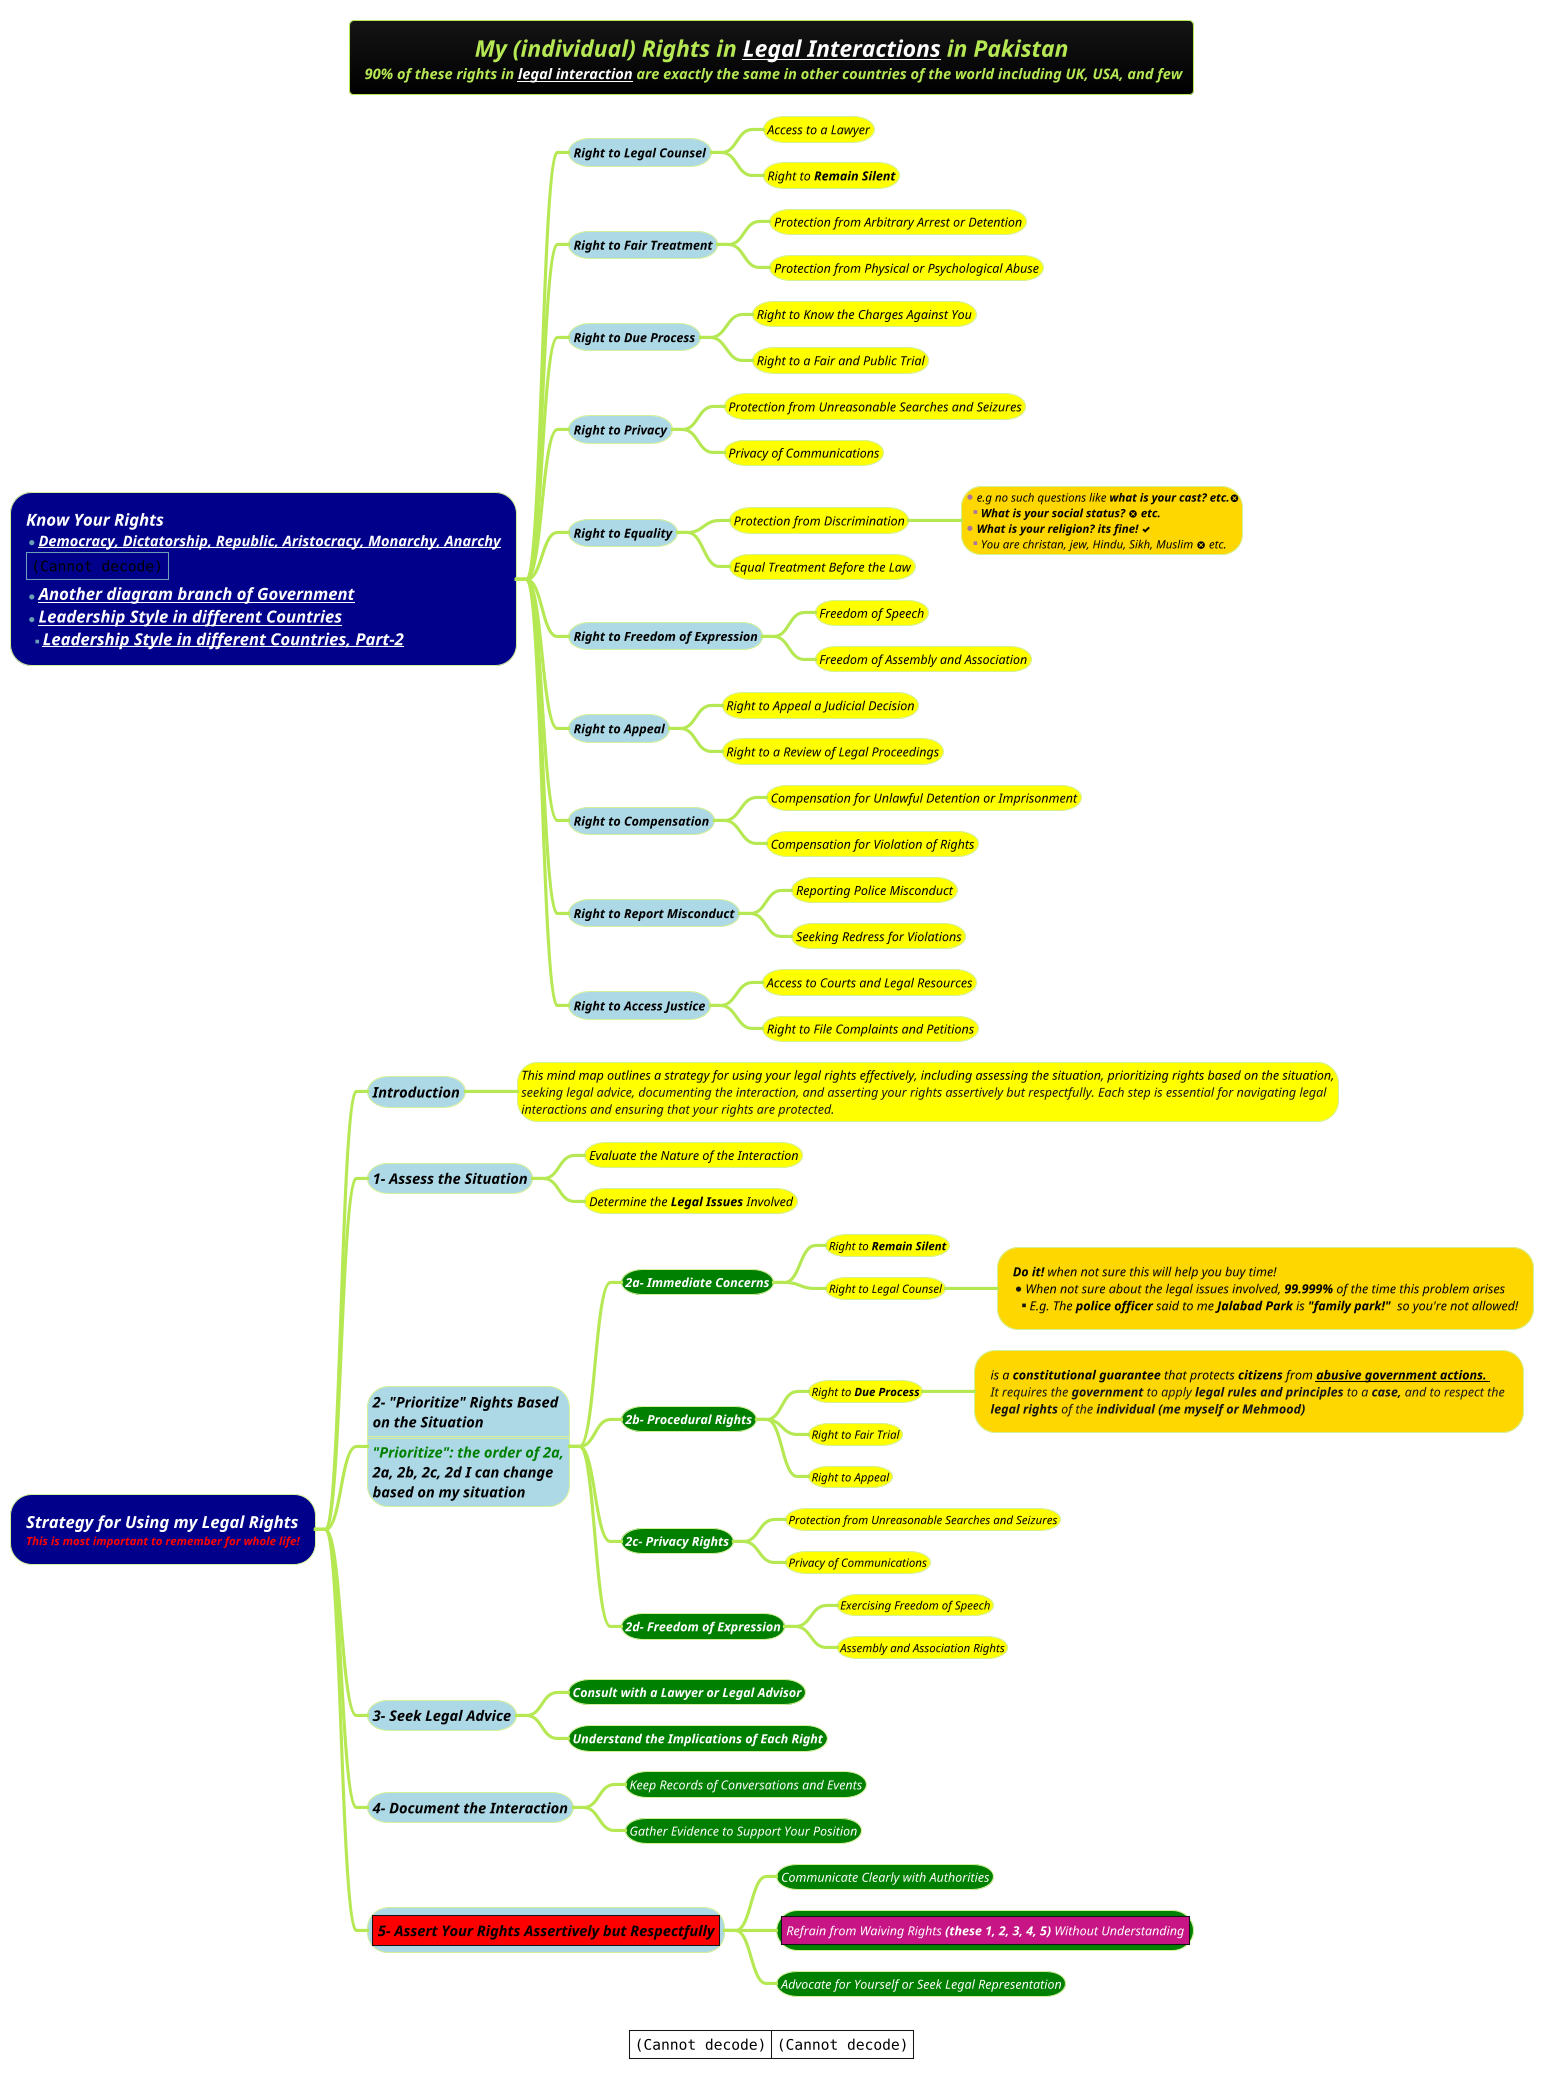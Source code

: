 @startmindmap
title = <i><size:18>My (individual) Rights in [[docs/3-programming-languages/Venkat-Subramaniam/Legal-Interactions.puml Legal Interactions]] in Pakistan \n<i><size:14> 90% of these rights in [[docs/3-programming-languages/Venkat-Subramaniam/Legal-Interactions.puml legal interaction]] are exactly the same in other countries of the world including UK, USA, and few
!theme hacker

caption |<img:images/img_0829.png>|<img:images/img_830.png>|

*[#darkblue]:<i><color #white>Know Your Rights
*<size:14><i>[[docs/3-programming-languages/Venkat-Subramaniam/images/img_720.png Democracy, Dictatorship, Republic, Aristocracy, Monarchy, Anarchy]]
|<img:images/img_768.png>|
*<i>[[docs/3-programming-languages/Venkat-Subramaniam/images/img_831.png Another diagram branch of Government]]
*<i>[[https://www.businessinsider.com/leadership-charts-in-50-countries-2015-6#nepotism-is-rife-in-traditional-indian-companies-family-members-hold-key-positions-and-work-in-close-unison-18 Leadership Style in different Countries]]
**<i>[[https://slideplayer.com/slide/3731658/ Leadership Style in different Countries, Part-2]];

**[#lightblue] <i><color #black><size:12>Right to Legal Counsel
***[#yellow] <i><color #black>Access to a Lawyer
***[#yellow] <i><color #black>Right to <b>Remain Silent
**[#lightblue] <i><color #black><size:12>Right to Fair Treatment
***[#yellow] <i><color #black>Protection from Arbitrary Arrest or Detention
***[#yellow] <i><color #black>Protection from Physical or Psychological Abuse
**[#lightblue] <i><color #black><size:12>Right to <b>Due Process
***[#yellow] <i><color #black>Right to Know the Charges Against You
***[#yellow] <i><color #black>Right to a Fair and Public Trial
**[#lightblue] <i><color #black><size:12>Right to Privacy
***[#yellow] <i><color #black>Protection from Unreasonable Searches and Seizures
***[#yellow] <i><color #black>Privacy of Communications
**[#lightblue] <i><color #black><size:12>Right to Equality
***[#yellow] <i><color #black>Protection from Discrimination
****[#gold]:*<i><color #black>e.g no such questions like <b>what is your cast? etc.<&circle-x>
**<i><color #black><b>What is your social status? <&circle-x> etc.
*<i><color #black><b>What is your religion? its fine! <&check>
**<i><color #black>You are christan, jew, Hindu, Sikh, Muslim <&circle-x> etc.;

***[#yellow] <i><color #black>Equal Treatment Before the Law
**[#lightblue] <i><color #black><size:12>Right to Freedom of Expression
***[#yellow] <i><color #black>Freedom of Speech
***[#yellow] <i><color #black>Freedom of Assembly and Association
**[#lightblue] <i><color #black><size:12>Right to Appeal
***[#yellow] <i><color #black>Right to Appeal a Judicial Decision
***[#yellow] <i><color #black>Right to a Review of Legal Proceedings
**[#lightblue] <i><color #black><size:12>Right to Compensation
***[#yellow] <i><color #black>Compensation for Unlawful Detention or Imprisonment
***[#yellow] <i><color #black>Compensation for Violation of Rights
**[#lightblue] <i><color #black><size:12>Right to Report Misconduct
***[#yellow] <i><color #black>Reporting Police Misconduct
***[#yellow] <i><color #black>Seeking Redress for Violations
**[#lightblue] <i><color #black><size:12>Right to Access Justice
***[#yellow] <i><color #black>Access to Courts and Legal Resources
***[#yellow] <i><color #black>Right to File Complaints and Petitions

*[#darkblue]:<i><color #white>Strategy for Using my Legal Rights
<i><size:11><color #red>This is most important to remember for whole life!;

**[#lightblue] <i><color #black>Introduction
***[#yellow]:<i><color #black><size:12>This mind map outlines a strategy for using your legal rights effectively, including assessing the situation, prioritizing rights based on the situation,
<i>seeking legal advice, documenting the interaction, and asserting your rights assertively but respectfully. Each step is essential for navigating legal
<i>interactions and ensuring that your rights are protected.;

**[#lightblue] <i><color #black>1- Assess the Situation
***[#yellow] <i><color #black><size:12>Evaluate the Nature of the Interaction
***[#yellow] <i><color #black><size:12>Determine the **Legal Issues** Involved

**[#lightblue]:<i><color #black>2- "Prioritize" Rights Based
<i><color #black>on the Situation
====
<i><color #green>"Prioritize": the order of 2a,
<i><color #black>2a, 2b, 2c, 2d I can change
<i><color #black>based on my situation;

***[#green] <i><color #white><b><size:12>2a- Immediate Concerns
****[#yellow] <i><color #black>Right to <b>Remain Silent
****[#yellow] <i><color #black>Right to Legal Counsel
*****[#gold] <i><color #black>**Do it!** when not sure this will help you buy time! \n*<i><color #black>When not sure about the legal issues involved, **99.999%** of the time this problem arises \n**<i><color #black>E.g. The **police officer** said to me **Jalabad Park** is <b>"family park!" </b> so you're not allowed!
***[#green] <i><color #white><b><size:12>2b- Procedural Rights
****[#yellow] <i><color #black>Right to <b>Due Process
*****[#gold] <i><color #black>is a **constitutional guarantee** that protects **citizens** from <u><b>abusive government actions. \n<i>It requires the **government** to apply **legal rules and principles** to a **case,** and to respect the \n<i>**legal rights** of the <b>individual (me myself or Mehmood)
****[#yellow] <i><color #black>Right to Fair Trial
****[#yellow] <i><color #black>Right to Appeal
***[#green] <i><color #white><b><size:12>2c- Privacy Rights
****[#yellow] <i><color #black>Protection from Unreasonable Searches and Seizures
****[#yellow] <i><color #black>Privacy of Communications
***[#green] <i><color #white><b><size:12>2d- Freedom of Expression
****[#yellow] <i><color #black>Exercising Freedom of Speech
****[#yellow] <i><color #black>Assembly and Association Rights

**[#lightblue] <i><color #black>3- Seek Legal Advice
***[#green] <i><color #white><b><size:12>Consult with a Lawyer or Legal Advisor
***[#green] <i><color #white><b><size:12>Understand the Implications of Each Right
**[#lightblue] <i><color #black>4- Document the Interaction
***[#green] <i><color #white><size:12>Keep Records of Conversations and Events
***[#green] <i><color #white><size:12>Gather Evidence to Support Your Position
**[#lightblue] |<#red><i><color #black>5- Assert Your Rights Assertively but Respectfully|
***[#green] <i><color #white><size:12>Communicate Clearly with Authorities
***[#green] |<#mediumvioletred><i><color #white><size:12>Refrain from Waiving Rights **(these 1, 2, 3, 4, 5)** Without Understanding|
***[#green] <i><color #white><size:12>Advocate for Yourself or Seek Legal Representation

@endmindmap
